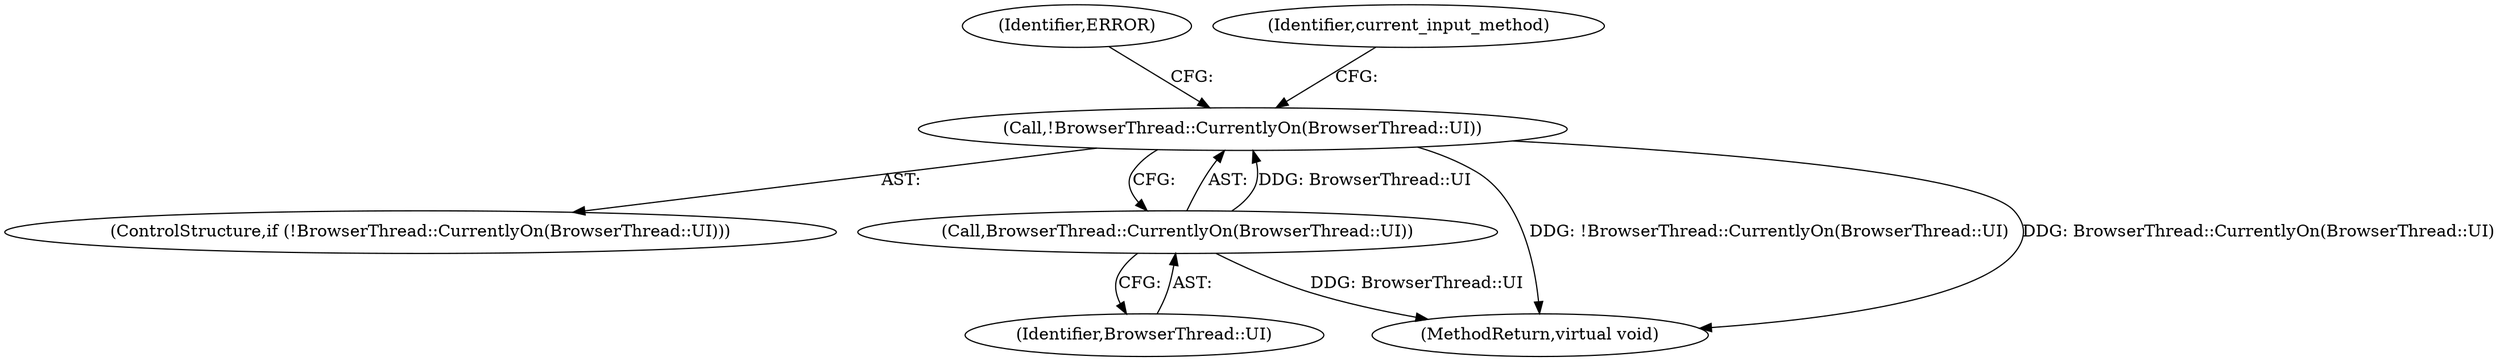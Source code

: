 digraph "0_Chrome_dc7b094a338c6c521f918f478e993f0f74bbea0d_19@API" {
"1000105" [label="(Call,!BrowserThread::CurrentlyOn(BrowserThread::UI))"];
"1000106" [label="(Call,BrowserThread::CurrentlyOn(BrowserThread::UI))"];
"1000104" [label="(ControlStructure,if (!BrowserThread::CurrentlyOn(BrowserThread::UI)))"];
"1000106" [label="(Call,BrowserThread::CurrentlyOn(BrowserThread::UI))"];
"1000105" [label="(Call,!BrowserThread::CurrentlyOn(BrowserThread::UI))"];
"1000111" [label="(Identifier,ERROR)"];
"1000116" [label="(MethodReturn,virtual void)"];
"1000107" [label="(Identifier,BrowserThread::UI)"];
"1000115" [label="(Identifier,current_input_method)"];
"1000105" -> "1000104"  [label="AST: "];
"1000105" -> "1000106"  [label="CFG: "];
"1000106" -> "1000105"  [label="AST: "];
"1000111" -> "1000105"  [label="CFG: "];
"1000115" -> "1000105"  [label="CFG: "];
"1000105" -> "1000116"  [label="DDG: !BrowserThread::CurrentlyOn(BrowserThread::UI)"];
"1000105" -> "1000116"  [label="DDG: BrowserThread::CurrentlyOn(BrowserThread::UI)"];
"1000106" -> "1000105"  [label="DDG: BrowserThread::UI"];
"1000106" -> "1000107"  [label="CFG: "];
"1000107" -> "1000106"  [label="AST: "];
"1000106" -> "1000116"  [label="DDG: BrowserThread::UI"];
}
